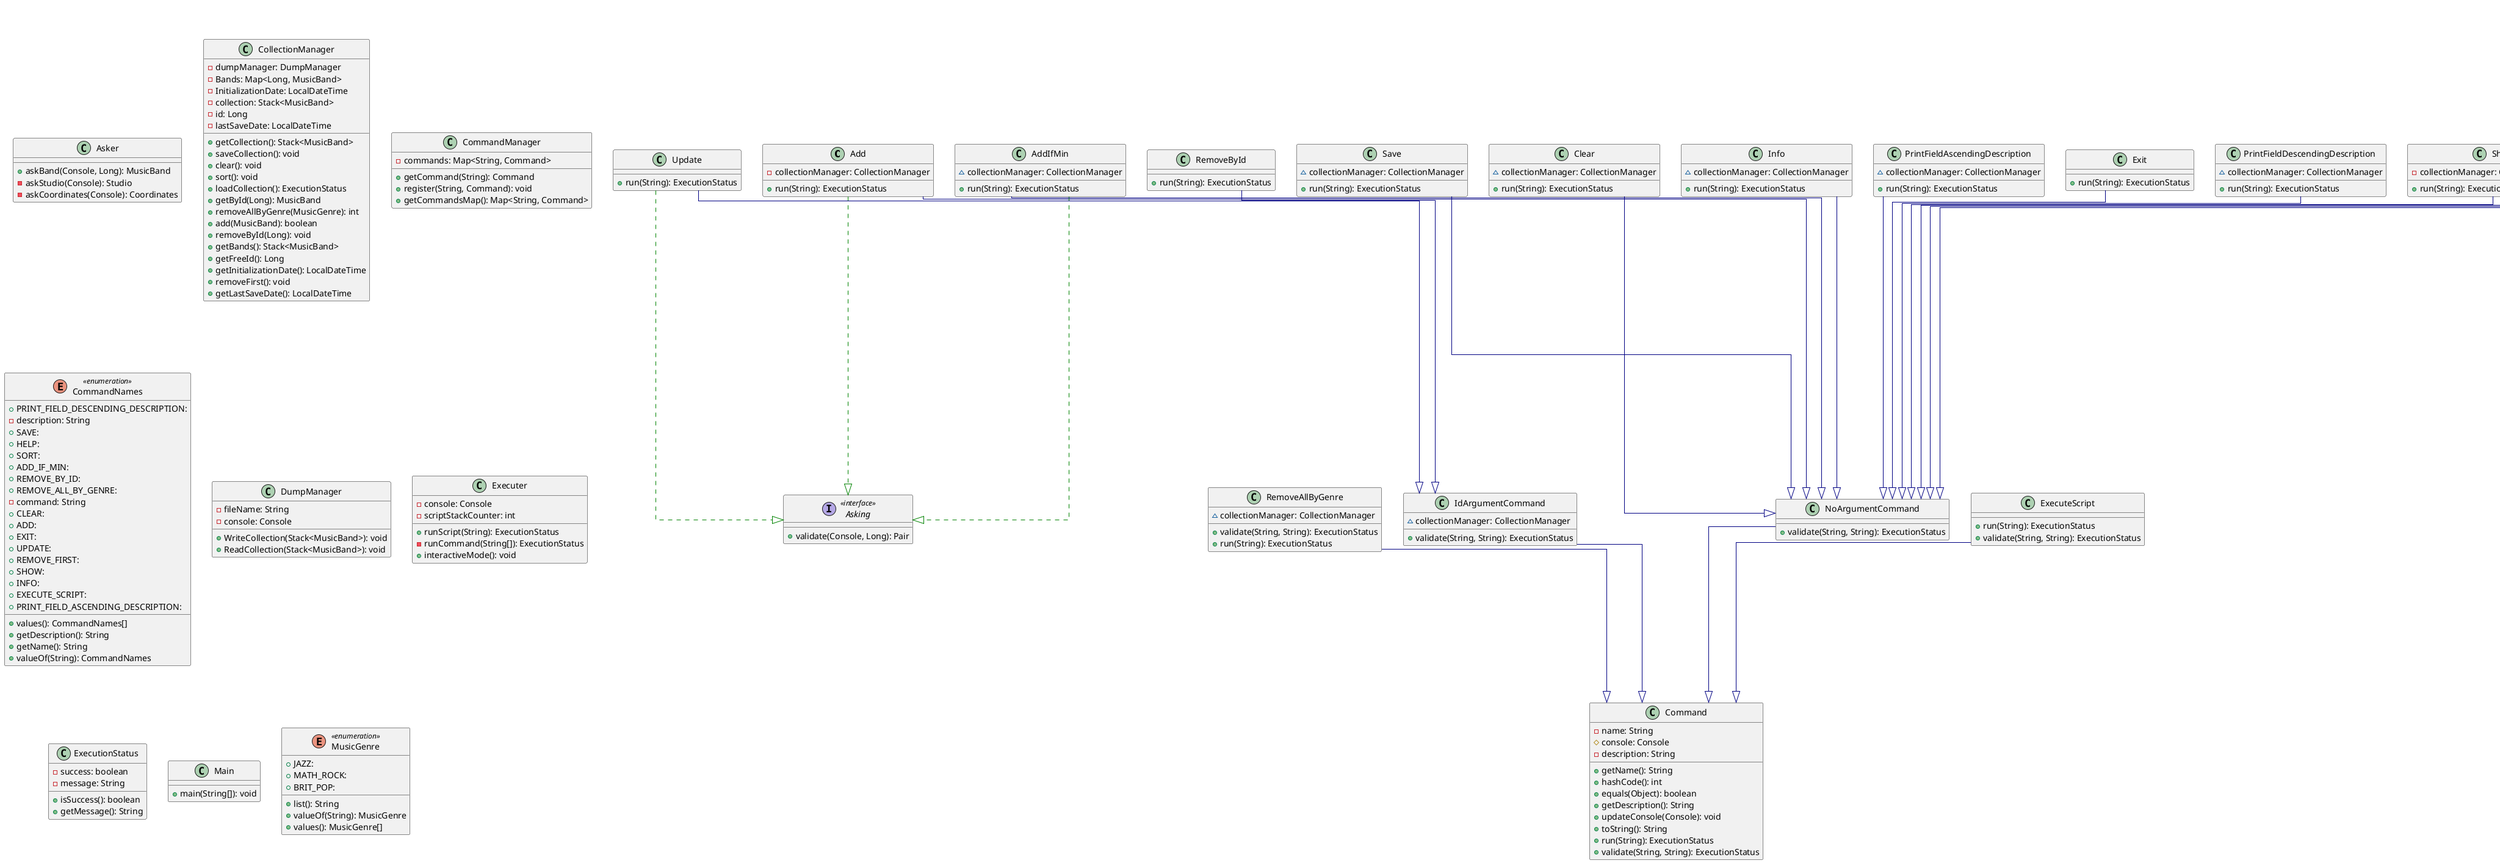 @startuml

top to bottom direction
skinparam linetype ortho

class Add {
  - collectionManager: CollectionManager
  + run(String): ExecutionStatus
}
class AddIfMin {
  ~ collectionManager: CollectionManager
  + run(String): ExecutionStatus
}
class Asker {
  + askBand(Console, Long): MusicBand
  - askStudio(Console): Studio
  - askCoordinates(Console): Coordinates
}
interface Asking << interface >> {
  + validate(Console, Long): Pair
}
class Clear {
  ~ collectionManager: CollectionManager
  + run(String): ExecutionStatus
}
class CollectionManager {
  - dumpManager: DumpManager
  - Bands: Map<Long, MusicBand>
  - InitializationDate: LocalDateTime
  - collection: Stack<MusicBand>
  - id: Long
  - lastSaveDate: LocalDateTime
  + getCollection(): Stack<MusicBand>
  + saveCollection(): void
  + clear(): void
  + sort(): void
  + loadCollection(): ExecutionStatus
  + getById(Long): MusicBand
  + removeAllByGenre(MusicGenre): int
  + add(MusicBand): boolean
  + removeById(Long): void
  + getBands(): Stack<MusicBand>
  + getFreeId(): Long
  + getInitializationDate(): LocalDateTime
  + removeFirst(): void
  + getLastSaveDate(): LocalDateTime
}
class Command {
  - name: String
  # console: Console
  - description: String
  + getName(): String
  + hashCode(): int
  + equals(Object): boolean
  + getDescription(): String
  + updateConsole(Console): void
  + toString(): String
  + run(String): ExecutionStatus
  + validate(String, String): ExecutionStatus
}
class CommandManager {
  - commands: Map<String, Command>
  + getCommand(String): Command
  + register(String, Command): void
  + getCommandsMap(): Map<String, Command>
}
enum CommandNames << enumeration >> {
  + PRINT_FIELD_DESCENDING_DESCRIPTION: 
  - description: String
  + SAVE: 
  + HELP: 
  + SORT: 
  + ADD_IF_MIN: 
  + REMOVE_BY_ID: 
  + REMOVE_ALL_BY_GENRE: 
  - command: String
  + CLEAR: 
  + ADD: 
  + EXIT: 
  + UPDATE: 
  + REMOVE_FIRST: 
  + SHOW: 
  + INFO: 
  + EXECUTE_SCRIPT: 
  + PRINT_FIELD_ASCENDING_DESCRIPTION: 
  + values(): CommandNames[]
  + getDescription(): String
  + getName(): String
  + valueOf(String): CommandNames
}
interface Console << interface >> {
  + print(Object): void
  + printTable(Object, Object): void
  + readln(): String
  + println(Object): void
  + printError(Object): void
}
class Coordinates {
  - y: Integer
  - x: double
  + getX(): double
  + toString(): String
  + equals(Object): boolean
  + getY(): Integer
  + validate(): boolean
  + hashCode(): int
}
class DumpManager {
  - fileName: String
  - console: Console
  + WriteCollection(Stack<MusicBand>): void
  + ReadCollection(Stack<MusicBand>): void
}
class Element {
  + getID(): Long
}
class ExecuteScript {
  + run(String): ExecutionStatus
  + validate(String, String): ExecutionStatus
}
class Executer {
  - console: Console
  - scriptStackCounter: int
  + runScript(String): ExecutionStatus
  - runCommand(String[]): ExecutionStatus
  + interactiveMode(): void
}
class ExecutionStatus {
  - success: boolean
  - message: String
  + isSuccess(): boolean
  + getMessage(): String
}
class Exit {
  + run(String): ExecutionStatus
}
class FileConsole {
  - input: BufferedReader
  + printError(Object): void
  + readln(): String
  + print(Object): void
  + println(Object): void
  + printTable(Object, Object): void
}
class Help {
  - commandManager: CommandManager
  + run(String): ExecutionStatus
}
class IdArgumentCommand {
  ~ collectionManager: CollectionManager
  + validate(String, String): ExecutionStatus
}
class Info {
  ~ collectionManager: CollectionManager
  + run(String): ExecutionStatus
}
class Main {
  + main(String[]): void
}
class MusicBand {
  - albumsCount: Long
  - name: String
  - studio: Studio
  - genre: MusicGenre
  - numberOfParticipants: Long
  - creationDate: LocalDateTime
  - description: String
  - id: Long
  - coordinates: Coordinates
  + getGenre(): MusicGenre
  + getAlbumsCount(): Long
  + getDescription(): String
  + getNumberOfParticipants(): Long
  + hashCode(): int
  + validate(): boolean
  + getId(): Long
  + getID(): Long
  + getCreationDate(): LocalDateTime
  + getCoordinates(): Coordinates
  + toArray(MusicBand): String[]
  + toString(): String
  + compareTo(Element): int
  + fromArray(String[]): MusicBand
  + getName(): String
  + getStudio(): Studio
  + equals(Object): boolean
}
enum MusicGenre << enumeration >> {
  + JAZZ: 
  + MATH_ROCK: 
  + BRIT_POP: 
  + list(): String
  + valueOf(String): MusicGenre
  + values(): MusicGenre[]
}
class NoArgumentCommand {
  + validate(String, String): ExecutionStatus
}
class PrintFieldAscendingDescription {
  ~ collectionManager: CollectionManager
  + run(String): ExecutionStatus
}
class PrintFieldDescendingDescription {
  ~ collectionManager: CollectionManager
  + run(String): ExecutionStatus
}
class RemoveAllByGenre {
  ~ collectionManager: CollectionManager
  + validate(String, String): ExecutionStatus
  + run(String): ExecutionStatus
}
class RemoveById {
  + run(String): ExecutionStatus
}
class RemoveFirst {
  ~ collectionManager: CollectionManager
  + run(String): ExecutionStatus
}
class Save {
  ~ collectionManager: CollectionManager
  + run(String): ExecutionStatus
}
class Show {
  - collectionManager: CollectionManager
  + run(String): ExecutionStatus
}
class Sort {
  - collectionManager: CollectionManager
  + run(String): ExecutionStatus
}
class StandartConsole {
  + readln(): String
  + println(Object): void
  + printTable(Object, Object): void
  + print(Object): void
  + printError(Object): void
}
class Studio {
  - name: String
  - address: String
  + toString(): String
  + getAddress(): String
  + equals(Object): boolean
  + hashCode(): int
  + validate(): boolean
  + getName(): String
}
class Update {
  + run(String): ExecutionStatus
}
interface Validatable << interface >> {
  + validate(): boolean
}

Add                              -[#008200,dashed]-^  Asking                          
Add                              -[#000082,plain]-^  NoArgumentCommand               
AddIfMin                         -[#008200,dashed]-^  Asking                          
AddIfMin                         -[#000082,plain]-^  NoArgumentCommand               
Clear                            -[#000082,plain]-^  NoArgumentCommand               
Coordinates                      -[#008200,dashed]-^  Validatable                     
Element                          -[#008200,dashed]-^  Validatable                     
ExecuteScript                    -[#000082,plain]-^  Command                         
Exit                             -[#000082,plain]-^  NoArgumentCommand               
FileConsole                      -[#008200,dashed]-^  Console                         
Help                             -[#000082,plain]-^  NoArgumentCommand               
IdArgumentCommand                -[#000082,plain]-^  Command                         
Info                             -[#000082,plain]-^  NoArgumentCommand               
MusicBand                        -[#000082,plain]-^  Element                         
NoArgumentCommand                -[#000082,plain]-^  Command                         
PrintFieldAscendingDescription   -[#000082,plain]-^  NoArgumentCommand               
PrintFieldDescendingDescription  -[#000082,plain]-^  NoArgumentCommand               
RemoveAllByGenre                 -[#000082,plain]-^  Command                         
RemoveById                       -[#000082,plain]-^  IdArgumentCommand               
RemoveFirst                      -[#000082,plain]-^  NoArgumentCommand               
Save                             -[#000082,plain]-^  NoArgumentCommand               
Show                             -[#000082,plain]-^  NoArgumentCommand               
Sort                             -[#000082,plain]-^  NoArgumentCommand               
StandartConsole                  -[#008200,dashed]-^  Console                         
Studio                           -[#008200,dashed]-^  Validatable                     
Update                           -[#008200,dashed]-^  Asking                          
Update                           -[#000082,plain]-^  IdArgumentCommand               
@enduml
